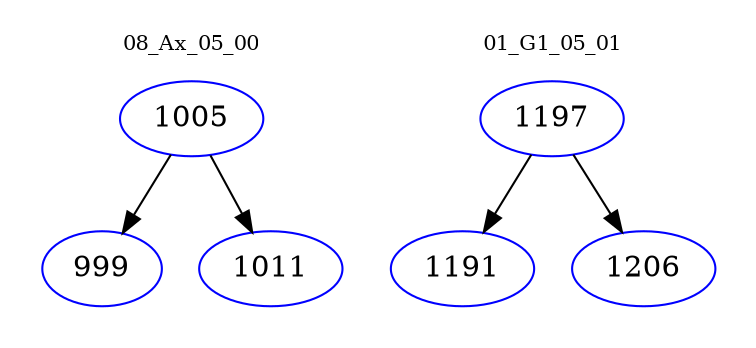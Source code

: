digraph{
subgraph cluster_0 {
color = white
label = "08_Ax_05_00";
fontsize=10;
T0_1005 [label="1005", color="blue"]
T0_1005 -> T0_999 [color="black"]
T0_999 [label="999", color="blue"]
T0_1005 -> T0_1011 [color="black"]
T0_1011 [label="1011", color="blue"]
}
subgraph cluster_1 {
color = white
label = "01_G1_05_01";
fontsize=10;
T1_1197 [label="1197", color="blue"]
T1_1197 -> T1_1191 [color="black"]
T1_1191 [label="1191", color="blue"]
T1_1197 -> T1_1206 [color="black"]
T1_1206 [label="1206", color="blue"]
}
}
